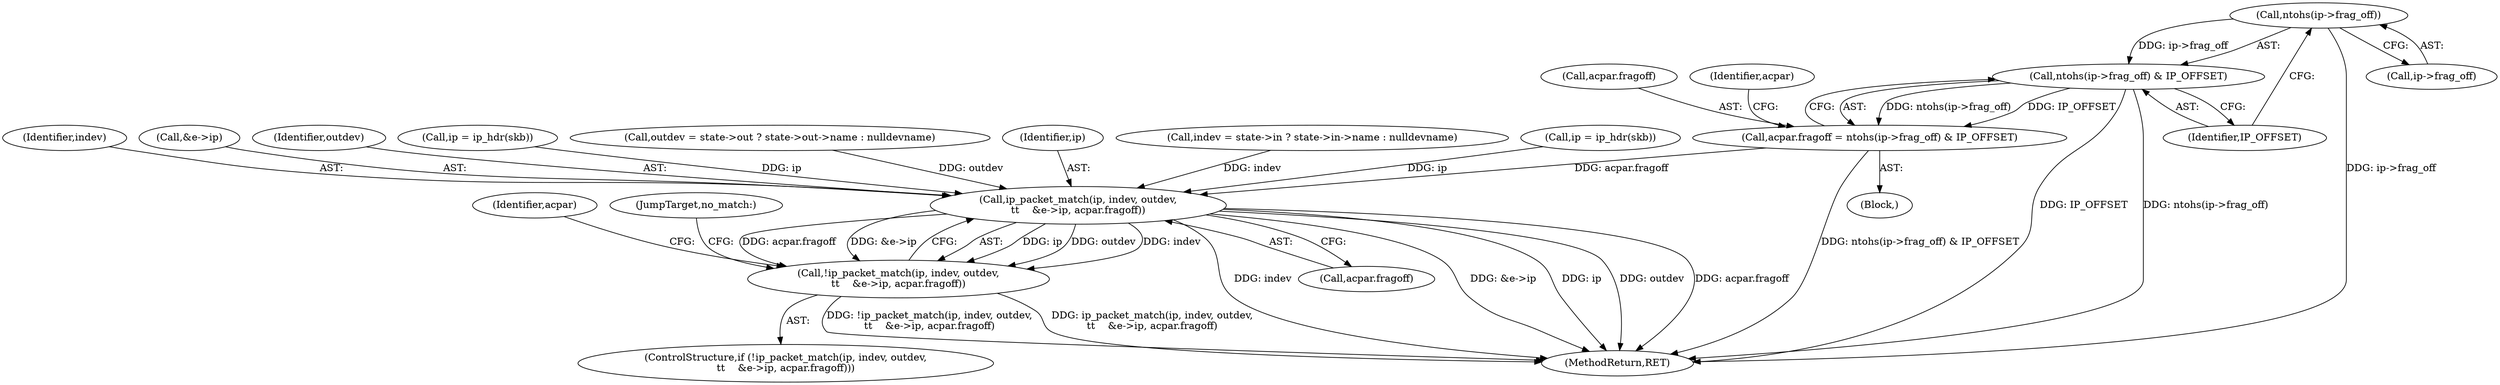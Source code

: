 digraph "0_linux_57ebd808a97d7c5b1e1afb937c2db22beba3c1f8_0@pointer" {
"1000175" [label="(Call,ntohs(ip->frag_off))"];
"1000174" [label="(Call,ntohs(ip->frag_off) & IP_OFFSET)"];
"1000170" [label="(Call,acpar.fragoff = ntohs(ip->frag_off) & IP_OFFSET)"];
"1000263" [label="(Call,ip_packet_match(ip, indev, outdev,\n\t\t    &e->ip, acpar.fragoff))"];
"1000262" [label="(Call,!ip_packet_match(ip, indev, outdev,\n\t\t    &e->ip, acpar.fragoff))"];
"1000175" [label="(Call,ntohs(ip->frag_off))"];
"1000142" [label="(Call,ip = ip_hdr(skb))"];
"1000265" [label="(Identifier,indev)"];
"1000261" [label="(ControlStructure,if (!ip_packet_match(ip, indev, outdev,\n\t\t    &e->ip, acpar.fragoff)))"];
"1000267" [label="(Call,&e->ip)"];
"1000170" [label="(Call,acpar.fragoff = ntohs(ip->frag_off) & IP_OFFSET)"];
"1000176" [label="(Call,ip->frag_off)"];
"1000266" [label="(Identifier,outdev)"];
"1000284" [label="(Identifier,acpar)"];
"1000174" [label="(Call,ntohs(ip->frag_off) & IP_OFFSET)"];
"1000275" [label="(JumpTarget,no_match:)"];
"1000271" [label="(Call,acpar.fragoff)"];
"1000479" [label="(Call,ip = ip_hdr(skb))"];
"1000263" [label="(Call,ip_packet_match(ip, indev, outdev,\n\t\t    &e->ip, acpar.fragoff))"];
"1000158" [label="(Call,outdev = state->out ? state->out->name : nulldevname)"];
"1000114" [label="(Block,)"];
"1000171" [label="(Call,acpar.fragoff)"];
"1000264" [label="(Identifier,ip)"];
"1000146" [label="(Call,indev = state->in ? state->in->name : nulldevname)"];
"1000506" [label="(MethodReturn,RET)"];
"1000182" [label="(Identifier,acpar)"];
"1000179" [label="(Identifier,IP_OFFSET)"];
"1000262" [label="(Call,!ip_packet_match(ip, indev, outdev,\n\t\t    &e->ip, acpar.fragoff))"];
"1000175" -> "1000174"  [label="AST: "];
"1000175" -> "1000176"  [label="CFG: "];
"1000176" -> "1000175"  [label="AST: "];
"1000179" -> "1000175"  [label="CFG: "];
"1000175" -> "1000506"  [label="DDG: ip->frag_off"];
"1000175" -> "1000174"  [label="DDG: ip->frag_off"];
"1000174" -> "1000170"  [label="AST: "];
"1000174" -> "1000179"  [label="CFG: "];
"1000179" -> "1000174"  [label="AST: "];
"1000170" -> "1000174"  [label="CFG: "];
"1000174" -> "1000506"  [label="DDG: IP_OFFSET"];
"1000174" -> "1000506"  [label="DDG: ntohs(ip->frag_off)"];
"1000174" -> "1000170"  [label="DDG: ntohs(ip->frag_off)"];
"1000174" -> "1000170"  [label="DDG: IP_OFFSET"];
"1000170" -> "1000114"  [label="AST: "];
"1000171" -> "1000170"  [label="AST: "];
"1000182" -> "1000170"  [label="CFG: "];
"1000170" -> "1000506"  [label="DDG: ntohs(ip->frag_off) & IP_OFFSET"];
"1000170" -> "1000263"  [label="DDG: acpar.fragoff"];
"1000263" -> "1000262"  [label="AST: "];
"1000263" -> "1000271"  [label="CFG: "];
"1000264" -> "1000263"  [label="AST: "];
"1000265" -> "1000263"  [label="AST: "];
"1000266" -> "1000263"  [label="AST: "];
"1000267" -> "1000263"  [label="AST: "];
"1000271" -> "1000263"  [label="AST: "];
"1000262" -> "1000263"  [label="CFG: "];
"1000263" -> "1000506"  [label="DDG: indev"];
"1000263" -> "1000506"  [label="DDG: &e->ip"];
"1000263" -> "1000506"  [label="DDG: ip"];
"1000263" -> "1000506"  [label="DDG: outdev"];
"1000263" -> "1000506"  [label="DDG: acpar.fragoff"];
"1000263" -> "1000262"  [label="DDG: ip"];
"1000263" -> "1000262"  [label="DDG: outdev"];
"1000263" -> "1000262"  [label="DDG: indev"];
"1000263" -> "1000262"  [label="DDG: acpar.fragoff"];
"1000263" -> "1000262"  [label="DDG: &e->ip"];
"1000479" -> "1000263"  [label="DDG: ip"];
"1000142" -> "1000263"  [label="DDG: ip"];
"1000146" -> "1000263"  [label="DDG: indev"];
"1000158" -> "1000263"  [label="DDG: outdev"];
"1000262" -> "1000261"  [label="AST: "];
"1000275" -> "1000262"  [label="CFG: "];
"1000284" -> "1000262"  [label="CFG: "];
"1000262" -> "1000506"  [label="DDG: ip_packet_match(ip, indev, outdev,\n\t\t    &e->ip, acpar.fragoff)"];
"1000262" -> "1000506"  [label="DDG: !ip_packet_match(ip, indev, outdev,\n\t\t    &e->ip, acpar.fragoff)"];
}
